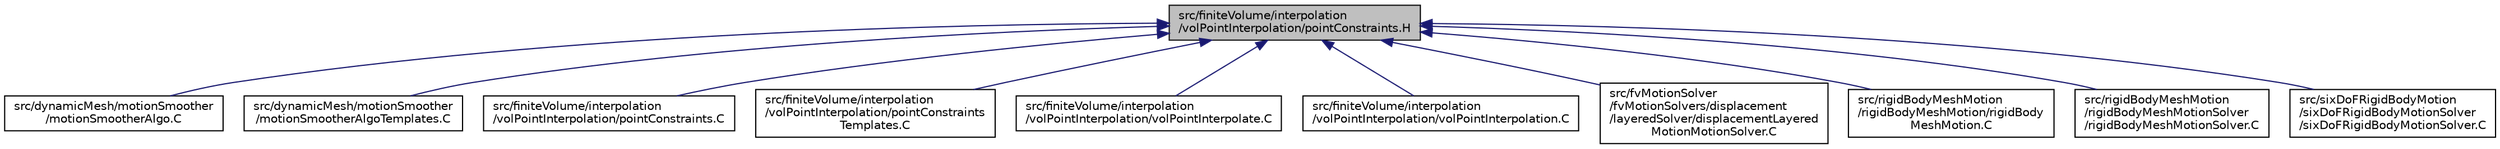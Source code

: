 digraph "src/finiteVolume/interpolation/volPointInterpolation/pointConstraints.H"
{
  bgcolor="transparent";
  edge [fontname="Helvetica",fontsize="10",labelfontname="Helvetica",labelfontsize="10"];
  node [fontname="Helvetica",fontsize="10",shape=record];
  Node143 [label="src/finiteVolume/interpolation\l/volPointInterpolation/pointConstraints.H",height=0.2,width=0.4,color="black", fillcolor="grey75", style="filled", fontcolor="black"];
  Node143 -> Node144 [dir="back",color="midnightblue",fontsize="10",style="solid",fontname="Helvetica"];
  Node144 [label="src/dynamicMesh/motionSmoother\l/motionSmootherAlgo.C",height=0.2,width=0.4,color="black",URL="$a00590.html"];
  Node143 -> Node145 [dir="back",color="midnightblue",fontsize="10",style="solid",fontname="Helvetica"];
  Node145 [label="src/dynamicMesh/motionSmoother\l/motionSmootherAlgoTemplates.C",height=0.2,width=0.4,color="black",URL="$a00599.html"];
  Node143 -> Node146 [dir="back",color="midnightblue",fontsize="10",style="solid",fontname="Helvetica"];
  Node146 [label="src/finiteVolume/interpolation\l/volPointInterpolation/pointConstraints.C",height=0.2,width=0.4,color="black",URL="$a04520.html"];
  Node143 -> Node147 [dir="back",color="midnightblue",fontsize="10",style="solid",fontname="Helvetica"];
  Node147 [label="src/finiteVolume/interpolation\l/volPointInterpolation/pointConstraints\lTemplates.C",height=0.2,width=0.4,color="black",URL="$a04526.html"];
  Node143 -> Node148 [dir="back",color="midnightblue",fontsize="10",style="solid",fontname="Helvetica"];
  Node148 [label="src/finiteVolume/interpolation\l/volPointInterpolation/volPointInterpolate.C",height=0.2,width=0.4,color="black",URL="$a04529.html"];
  Node143 -> Node149 [dir="back",color="midnightblue",fontsize="10",style="solid",fontname="Helvetica"];
  Node149 [label="src/finiteVolume/interpolation\l/volPointInterpolation/volPointInterpolation.C",height=0.2,width=0.4,color="black",URL="$a04532.html"];
  Node143 -> Node150 [dir="back",color="midnightblue",fontsize="10",style="solid",fontname="Helvetica"];
  Node150 [label="src/fvMotionSolver\l/fvMotionSolvers/displacement\l/layeredSolver/displacementLayered\lMotionMotionSolver.C",height=0.2,width=0.4,color="black",URL="$a05039.html"];
  Node143 -> Node151 [dir="back",color="midnightblue",fontsize="10",style="solid",fontname="Helvetica"];
  Node151 [label="src/rigidBodyMeshMotion\l/rigidBodyMeshMotion/rigidBody\lMeshMotion.C",height=0.2,width=0.4,color="black",URL="$a14834.html"];
  Node143 -> Node152 [dir="back",color="midnightblue",fontsize="10",style="solid",fontname="Helvetica"];
  Node152 [label="src/rigidBodyMeshMotion\l/rigidBodyMeshMotionSolver\l/rigidBodyMeshMotionSolver.C",height=0.2,width=0.4,color="black",URL="$a14840.html"];
  Node143 -> Node153 [dir="back",color="midnightblue",fontsize="10",style="solid",fontname="Helvetica"];
  Node153 [label="src/sixDoFRigidBodyMotion\l/sixDoFRigidBodyMotionSolver\l/sixDoFRigidBodyMotionSolver.C",height=0.2,width=0.4,color="black",URL="$a15341.html"];
}
